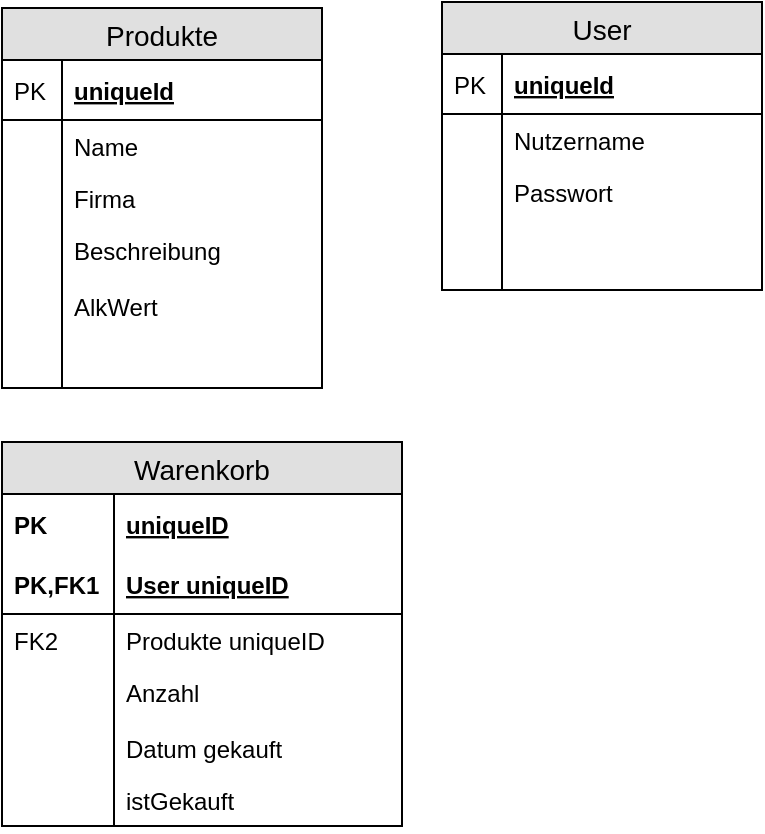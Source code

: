<mxfile version="10.6.2" type="github"><diagram id="eNSJ3yU_Iv6Qv4_kcICR" name="Page-1"><mxGraphModel dx="1181" dy="645" grid="1" gridSize="10" guides="1" tooltips="1" connect="1" arrows="1" fold="1" page="1" pageScale="1" pageWidth="827" pageHeight="1169" math="0" shadow="0"><root><mxCell id="0"/><mxCell id="1" parent="0"/><mxCell id="00-CfQpN9z_8NfzLe70o-5" value="Produkte" style="swimlane;fontStyle=0;childLayout=stackLayout;horizontal=1;startSize=26;fillColor=#e0e0e0;horizontalStack=0;resizeParent=1;resizeParentMax=0;resizeLast=0;collapsible=1;marginBottom=0;swimlaneFillColor=#ffffff;align=center;fontSize=14;" vertex="1" parent="1"><mxGeometry x="20" y="20" width="160" height="190" as="geometry"/></mxCell><mxCell id="00-CfQpN9z_8NfzLe70o-6" value="uniqueId" style="shape=partialRectangle;top=0;left=0;right=0;bottom=1;align=left;verticalAlign=middle;fillColor=none;spacingLeft=34;spacingRight=4;overflow=hidden;rotatable=0;points=[[0,0.5],[1,0.5]];portConstraint=eastwest;dropTarget=0;fontStyle=5;fontSize=12;" vertex="1" parent="00-CfQpN9z_8NfzLe70o-5"><mxGeometry y="26" width="160" height="30" as="geometry"/></mxCell><mxCell id="00-CfQpN9z_8NfzLe70o-7" value="PK" style="shape=partialRectangle;top=0;left=0;bottom=0;fillColor=none;align=left;verticalAlign=middle;spacingLeft=4;spacingRight=4;overflow=hidden;rotatable=0;points=[];portConstraint=eastwest;part=1;fontSize=12;" vertex="1" connectable="0" parent="00-CfQpN9z_8NfzLe70o-6"><mxGeometry width="30" height="30" as="geometry"/></mxCell><mxCell id="00-CfQpN9z_8NfzLe70o-8" value="Name" style="shape=partialRectangle;top=0;left=0;right=0;bottom=0;align=left;verticalAlign=top;fillColor=none;spacingLeft=34;spacingRight=4;overflow=hidden;rotatable=0;points=[[0,0.5],[1,0.5]];portConstraint=eastwest;dropTarget=0;fontSize=12;" vertex="1" parent="00-CfQpN9z_8NfzLe70o-5"><mxGeometry y="56" width="160" height="26" as="geometry"/></mxCell><mxCell id="00-CfQpN9z_8NfzLe70o-9" value="" style="shape=partialRectangle;top=0;left=0;bottom=0;fillColor=none;align=left;verticalAlign=top;spacingLeft=4;spacingRight=4;overflow=hidden;rotatable=0;points=[];portConstraint=eastwest;part=1;fontSize=12;" vertex="1" connectable="0" parent="00-CfQpN9z_8NfzLe70o-8"><mxGeometry width="30" height="26" as="geometry"/></mxCell><mxCell id="00-CfQpN9z_8NfzLe70o-10" value="Firma" style="shape=partialRectangle;top=0;left=0;right=0;bottom=0;align=left;verticalAlign=top;fillColor=none;spacingLeft=34;spacingRight=4;overflow=hidden;rotatable=0;points=[[0,0.5],[1,0.5]];portConstraint=eastwest;dropTarget=0;fontSize=12;" vertex="1" parent="00-CfQpN9z_8NfzLe70o-5"><mxGeometry y="82" width="160" height="26" as="geometry"/></mxCell><mxCell id="00-CfQpN9z_8NfzLe70o-11" value="" style="shape=partialRectangle;top=0;left=0;bottom=0;fillColor=none;align=left;verticalAlign=top;spacingLeft=4;spacingRight=4;overflow=hidden;rotatable=0;points=[];portConstraint=eastwest;part=1;fontSize=12;" vertex="1" connectable="0" parent="00-CfQpN9z_8NfzLe70o-10"><mxGeometry width="30" height="26" as="geometry"/></mxCell><mxCell id="00-CfQpN9z_8NfzLe70o-12" value="Beschreibung" style="shape=partialRectangle;top=0;left=0;right=0;bottom=0;align=left;verticalAlign=top;fillColor=none;spacingLeft=34;spacingRight=4;overflow=hidden;rotatable=0;points=[[0,0.5],[1,0.5]];portConstraint=eastwest;dropTarget=0;fontSize=12;" vertex="1" parent="00-CfQpN9z_8NfzLe70o-5"><mxGeometry y="108" width="160" height="26" as="geometry"/></mxCell><mxCell id="00-CfQpN9z_8NfzLe70o-13" value="" style="shape=partialRectangle;top=0;left=0;bottom=0;fillColor=none;align=left;verticalAlign=top;spacingLeft=4;spacingRight=4;overflow=hidden;rotatable=0;points=[];portConstraint=eastwest;part=1;fontSize=12;" vertex="1" connectable="0" parent="00-CfQpN9z_8NfzLe70o-12"><mxGeometry width="30" height="26" as="geometry"/></mxCell><mxCell id="00-CfQpN9z_8NfzLe70o-14" value="" style="shape=partialRectangle;top=0;left=0;right=0;bottom=0;align=left;verticalAlign=top;fillColor=none;spacingLeft=34;spacingRight=4;overflow=hidden;rotatable=0;points=[[0,0.5],[1,0.5]];portConstraint=eastwest;dropTarget=0;fontSize=12;" vertex="1" parent="00-CfQpN9z_8NfzLe70o-5"><mxGeometry y="134" width="160" height="56" as="geometry"/></mxCell><mxCell id="00-CfQpN9z_8NfzLe70o-15" value="" style="shape=partialRectangle;top=0;left=0;bottom=0;fillColor=none;align=left;verticalAlign=top;spacingLeft=4;spacingRight=4;overflow=hidden;rotatable=0;points=[];portConstraint=eastwest;part=1;fontSize=12;" vertex="1" connectable="0" parent="00-CfQpN9z_8NfzLe70o-14"><mxGeometry width="30" height="56" as="geometry"/></mxCell><mxCell id="00-CfQpN9z_8NfzLe70o-16" value="User" style="swimlane;fontStyle=0;childLayout=stackLayout;horizontal=1;startSize=26;fillColor=#e0e0e0;horizontalStack=0;resizeParent=1;resizeParentMax=0;resizeLast=0;collapsible=1;marginBottom=0;swimlaneFillColor=#ffffff;align=center;fontSize=14;" vertex="1" parent="1"><mxGeometry x="240" y="17" width="160" height="144" as="geometry"/></mxCell><mxCell id="00-CfQpN9z_8NfzLe70o-17" value="uniqueId" style="shape=partialRectangle;top=0;left=0;right=0;bottom=1;align=left;verticalAlign=middle;fillColor=none;spacingLeft=34;spacingRight=4;overflow=hidden;rotatable=0;points=[[0,0.5],[1,0.5]];portConstraint=eastwest;dropTarget=0;fontStyle=5;fontSize=12;" vertex="1" parent="00-CfQpN9z_8NfzLe70o-16"><mxGeometry y="26" width="160" height="30" as="geometry"/></mxCell><mxCell id="00-CfQpN9z_8NfzLe70o-18" value="PK" style="shape=partialRectangle;top=0;left=0;bottom=0;fillColor=none;align=left;verticalAlign=middle;spacingLeft=4;spacingRight=4;overflow=hidden;rotatable=0;points=[];portConstraint=eastwest;part=1;fontSize=12;" vertex="1" connectable="0" parent="00-CfQpN9z_8NfzLe70o-17"><mxGeometry width="30" height="30" as="geometry"/></mxCell><mxCell id="00-CfQpN9z_8NfzLe70o-19" value="Nutzername" style="shape=partialRectangle;top=0;left=0;right=0;bottom=0;align=left;verticalAlign=top;fillColor=none;spacingLeft=34;spacingRight=4;overflow=hidden;rotatable=0;points=[[0,0.5],[1,0.5]];portConstraint=eastwest;dropTarget=0;fontSize=12;" vertex="1" parent="00-CfQpN9z_8NfzLe70o-16"><mxGeometry y="56" width="160" height="26" as="geometry"/></mxCell><mxCell id="00-CfQpN9z_8NfzLe70o-20" value="" style="shape=partialRectangle;top=0;left=0;bottom=0;fillColor=none;align=left;verticalAlign=top;spacingLeft=4;spacingRight=4;overflow=hidden;rotatable=0;points=[];portConstraint=eastwest;part=1;fontSize=12;" vertex="1" connectable="0" parent="00-CfQpN9z_8NfzLe70o-19"><mxGeometry width="30" height="26" as="geometry"/></mxCell><mxCell id="00-CfQpN9z_8NfzLe70o-21" value="Passwort" style="shape=partialRectangle;top=0;left=0;right=0;bottom=0;align=left;verticalAlign=top;fillColor=none;spacingLeft=34;spacingRight=4;overflow=hidden;rotatable=0;points=[[0,0.5],[1,0.5]];portConstraint=eastwest;dropTarget=0;fontSize=12;" vertex="1" parent="00-CfQpN9z_8NfzLe70o-16"><mxGeometry y="82" width="160" height="26" as="geometry"/></mxCell><mxCell id="00-CfQpN9z_8NfzLe70o-22" value="" style="shape=partialRectangle;top=0;left=0;bottom=0;fillColor=none;align=left;verticalAlign=top;spacingLeft=4;spacingRight=4;overflow=hidden;rotatable=0;points=[];portConstraint=eastwest;part=1;fontSize=12;" vertex="1" connectable="0" parent="00-CfQpN9z_8NfzLe70o-21"><mxGeometry width="30" height="26" as="geometry"/></mxCell><mxCell id="00-CfQpN9z_8NfzLe70o-23" value="" style="shape=partialRectangle;top=0;left=0;right=0;bottom=0;align=left;verticalAlign=top;fillColor=none;spacingLeft=34;spacingRight=4;overflow=hidden;rotatable=0;points=[[0,0.5],[1,0.5]];portConstraint=eastwest;dropTarget=0;fontSize=12;" vertex="1" parent="00-CfQpN9z_8NfzLe70o-16"><mxGeometry y="108" width="160" height="26" as="geometry"/></mxCell><mxCell id="00-CfQpN9z_8NfzLe70o-24" value="" style="shape=partialRectangle;top=0;left=0;bottom=0;fillColor=none;align=left;verticalAlign=top;spacingLeft=4;spacingRight=4;overflow=hidden;rotatable=0;points=[];portConstraint=eastwest;part=1;fontSize=12;" vertex="1" connectable="0" parent="00-CfQpN9z_8NfzLe70o-23"><mxGeometry width="30" height="26" as="geometry"/></mxCell><mxCell id="00-CfQpN9z_8NfzLe70o-25" value="" style="shape=partialRectangle;top=0;left=0;right=0;bottom=0;align=left;verticalAlign=top;fillColor=none;spacingLeft=34;spacingRight=4;overflow=hidden;rotatable=0;points=[[0,0.5],[1,0.5]];portConstraint=eastwest;dropTarget=0;fontSize=12;" vertex="1" parent="00-CfQpN9z_8NfzLe70o-16"><mxGeometry y="134" width="160" height="10" as="geometry"/></mxCell><mxCell id="00-CfQpN9z_8NfzLe70o-26" value="" style="shape=partialRectangle;top=0;left=0;bottom=0;fillColor=none;align=left;verticalAlign=top;spacingLeft=4;spacingRight=4;overflow=hidden;rotatable=0;points=[];portConstraint=eastwest;part=1;fontSize=12;" vertex="1" connectable="0" parent="00-CfQpN9z_8NfzLe70o-25"><mxGeometry width="30" height="10" as="geometry"/></mxCell><mxCell id="00-CfQpN9z_8NfzLe70o-39" value="Warenkorb" style="swimlane;fontStyle=0;childLayout=stackLayout;horizontal=1;startSize=26;fillColor=#e0e0e0;horizontalStack=0;resizeParent=1;resizeParentMax=0;resizeLast=0;collapsible=1;marginBottom=0;swimlaneFillColor=#ffffff;align=center;fontSize=14;" vertex="1" parent="1"><mxGeometry x="20" y="237" width="200" height="192" as="geometry"/></mxCell><mxCell id="00-CfQpN9z_8NfzLe70o-40" value="uniqueID" style="shape=partialRectangle;top=0;left=0;right=0;bottom=0;align=left;verticalAlign=middle;fillColor=none;spacingLeft=60;spacingRight=4;overflow=hidden;rotatable=0;points=[[0,0.5],[1,0.5]];portConstraint=eastwest;dropTarget=0;fontStyle=5;fontSize=12;" vertex="1" parent="00-CfQpN9z_8NfzLe70o-39"><mxGeometry y="26" width="200" height="30" as="geometry"/></mxCell><mxCell id="00-CfQpN9z_8NfzLe70o-41" value="PK" style="shape=partialRectangle;fontStyle=1;top=0;left=0;bottom=0;fillColor=none;align=left;verticalAlign=middle;spacingLeft=4;spacingRight=4;overflow=hidden;rotatable=0;points=[];portConstraint=eastwest;part=1;fontSize=12;" vertex="1" connectable="0" parent="00-CfQpN9z_8NfzLe70o-40"><mxGeometry width="56" height="30" as="geometry"/></mxCell><mxCell id="00-CfQpN9z_8NfzLe70o-42" value="User uniqueID" style="shape=partialRectangle;top=0;left=0;right=0;bottom=1;align=left;verticalAlign=middle;fillColor=none;spacingLeft=60;spacingRight=4;overflow=hidden;rotatable=0;points=[[0,0.5],[1,0.5]];portConstraint=eastwest;dropTarget=0;fontStyle=5;fontSize=12;" vertex="1" parent="00-CfQpN9z_8NfzLe70o-39"><mxGeometry y="56" width="200" height="30" as="geometry"/></mxCell><mxCell id="00-CfQpN9z_8NfzLe70o-43" value="PK,FK1" style="shape=partialRectangle;fontStyle=1;top=0;left=0;bottom=0;fillColor=none;align=left;verticalAlign=middle;spacingLeft=4;spacingRight=4;overflow=hidden;rotatable=0;points=[];portConstraint=eastwest;part=1;fontSize=12;" vertex="1" connectable="0" parent="00-CfQpN9z_8NfzLe70o-42"><mxGeometry width="56" height="30" as="geometry"/></mxCell><mxCell id="00-CfQpN9z_8NfzLe70o-44" value="Produkte uniqueID" style="shape=partialRectangle;top=0;left=0;right=0;bottom=0;align=left;verticalAlign=top;fillColor=none;spacingLeft=60;spacingRight=4;overflow=hidden;rotatable=0;points=[[0,0.5],[1,0.5]];portConstraint=eastwest;dropTarget=0;fontSize=12;" vertex="1" parent="00-CfQpN9z_8NfzLe70o-39"><mxGeometry y="86" width="200" height="54" as="geometry"/></mxCell><mxCell id="00-CfQpN9z_8NfzLe70o-45" value="FK2" style="shape=partialRectangle;top=0;left=0;bottom=0;fillColor=none;align=left;verticalAlign=top;spacingLeft=4;spacingRight=4;overflow=hidden;rotatable=0;points=[];portConstraint=eastwest;part=1;fontSize=12;" vertex="1" connectable="0" parent="00-CfQpN9z_8NfzLe70o-44"><mxGeometry width="56" height="54" as="geometry"/></mxCell><mxCell id="00-CfQpN9z_8NfzLe70o-52" value="Datum gekauft" style="shape=partialRectangle;top=0;left=0;right=0;bottom=0;align=left;verticalAlign=top;fillColor=none;spacingLeft=60;spacingRight=4;overflow=hidden;rotatable=0;points=[[0,0.5],[1,0.5]];portConstraint=eastwest;dropTarget=0;fontSize=12;" vertex="1" parent="00-CfQpN9z_8NfzLe70o-39"><mxGeometry y="140" width="200" height="26" as="geometry"/></mxCell><mxCell id="00-CfQpN9z_8NfzLe70o-53" value="" style="shape=partialRectangle;top=0;left=0;bottom=0;fillColor=none;align=left;verticalAlign=top;spacingLeft=4;spacingRight=4;overflow=hidden;rotatable=0;points=[];portConstraint=eastwest;part=1;fontSize=12;" vertex="1" connectable="0" parent="00-CfQpN9z_8NfzLe70o-52"><mxGeometry width="56" height="26" as="geometry"/></mxCell><mxCell id="00-CfQpN9z_8NfzLe70o-50" value="istGekauft" style="shape=partialRectangle;top=0;left=0;right=0;bottom=0;align=left;verticalAlign=top;fillColor=none;spacingLeft=60;spacingRight=4;overflow=hidden;rotatable=0;points=[[0,0.5],[1,0.5]];portConstraint=eastwest;dropTarget=0;fontSize=12;" vertex="1" parent="00-CfQpN9z_8NfzLe70o-39"><mxGeometry y="166" width="200" height="26" as="geometry"/></mxCell><mxCell id="00-CfQpN9z_8NfzLe70o-51" value="" style="shape=partialRectangle;top=0;left=0;bottom=0;fillColor=none;align=left;verticalAlign=top;spacingLeft=4;spacingRight=4;overflow=hidden;rotatable=0;points=[];portConstraint=eastwest;part=1;fontSize=12;" vertex="1" connectable="0" parent="00-CfQpN9z_8NfzLe70o-50"><mxGeometry width="56" height="26" as="geometry"/></mxCell><mxCell id="00-CfQpN9z_8NfzLe70o-46" value="Anzahl" style="shape=partialRectangle;top=0;left=0;right=0;bottom=0;align=left;verticalAlign=top;fillColor=none;spacingLeft=60;spacingRight=4;overflow=hidden;rotatable=0;points=[[0,0.5],[1,0.5]];portConstraint=eastwest;dropTarget=0;fontSize=12;" vertex="1" parent="1"><mxGeometry x="20" y="349" width="160" height="26" as="geometry"/></mxCell><mxCell id="00-CfQpN9z_8NfzLe70o-47" value="" style="shape=partialRectangle;top=0;left=0;bottom=0;fillColor=none;align=left;verticalAlign=top;spacingLeft=4;spacingRight=4;overflow=hidden;rotatable=0;points=[];portConstraint=eastwest;part=1;fontSize=12;" vertex="1" connectable="0" parent="00-CfQpN9z_8NfzLe70o-46"><mxGeometry width="56" height="26" as="geometry"/></mxCell><mxCell id="00-CfQpN9z_8NfzLe70o-48" value="AlkWert" style="shape=partialRectangle;top=0;left=0;right=0;bottom=0;align=left;verticalAlign=top;fillColor=none;spacingLeft=34;spacingRight=4;overflow=hidden;rotatable=0;points=[[0,0.5],[1,0.5]];portConstraint=eastwest;dropTarget=0;fontSize=12;" vertex="1" parent="1"><mxGeometry x="20" y="156" width="160" height="26" as="geometry"/></mxCell><mxCell id="00-CfQpN9z_8NfzLe70o-49" value="" style="shape=partialRectangle;top=0;left=0;bottom=0;fillColor=none;align=left;verticalAlign=top;spacingLeft=4;spacingRight=4;overflow=hidden;rotatable=0;points=[];portConstraint=eastwest;part=1;fontSize=12;" vertex="1" connectable="0" parent="00-CfQpN9z_8NfzLe70o-48"><mxGeometry width="30" height="26" as="geometry"/></mxCell></root></mxGraphModel></diagram></mxfile>